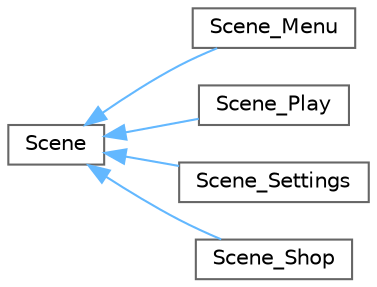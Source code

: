 digraph "Graphical Class Hierarchy"
{
 // LATEX_PDF_SIZE
  bgcolor="transparent";
  edge [fontname=Helvetica,fontsize=10,labelfontname=Helvetica,labelfontsize=10];
  node [fontname=Helvetica,fontsize=10,shape=box,height=0.2,width=0.4];
  rankdir="LR";
  Node0 [id="Node000000",label="Scene",height=0.2,width=0.4,color="grey40", fillcolor="white", style="filled",URL="$class_scene.html",tooltip="base class that has all the basic functionalities for a scene"];
  Node0 -> Node1 [id="edge9_Node000000_Node000001",dir="back",color="steelblue1",style="solid",tooltip=" "];
  Node1 [id="Node000001",label="Scene_Menu",height=0.2,width=0.4,color="grey40", fillcolor="white", style="filled",URL="$class_scene___menu.html",tooltip="import entity manager header file"];
  Node0 -> Node2 [id="edge10_Node000000_Node000002",dir="back",color="steelblue1",style="solid",tooltip=" "];
  Node2 [id="Node000002",label="Scene_Play",height=0.2,width=0.4,color="grey40", fillcolor="white", style="filled",URL="$class_scene___play.html",tooltip=" "];
  Node0 -> Node3 [id="edge11_Node000000_Node000003",dir="back",color="steelblue1",style="solid",tooltip=" "];
  Node3 [id="Node000003",label="Scene_Settings",height=0.2,width=0.4,color="grey40", fillcolor="white", style="filled",URL="$class_scene___settings.html",tooltip="include graphics library"];
  Node0 -> Node4 [id="edge12_Node000000_Node000004",dir="back",color="steelblue1",style="solid",tooltip=" "];
  Node4 [id="Node000004",label="Scene_Shop",height=0.2,width=0.4,color="grey40", fillcolor="white", style="filled",URL="$class_scene___shop.html",tooltip=" "];
}
